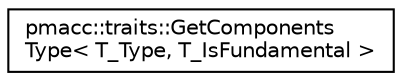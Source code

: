 digraph "Graphical Class Hierarchy"
{
 // LATEX_PDF_SIZE
  edge [fontname="Helvetica",fontsize="10",labelfontname="Helvetica",labelfontsize="10"];
  node [fontname="Helvetica",fontsize="10",shape=record];
  rankdir="LR";
  Node0 [label="pmacc::traits::GetComponents\lType\< T_Type, T_IsFundamental \>",height=0.2,width=0.4,color="black", fillcolor="white", style="filled",URL="$structpmacc_1_1traits_1_1_get_components_type.html",tooltip="Get component type of an object."];
}
